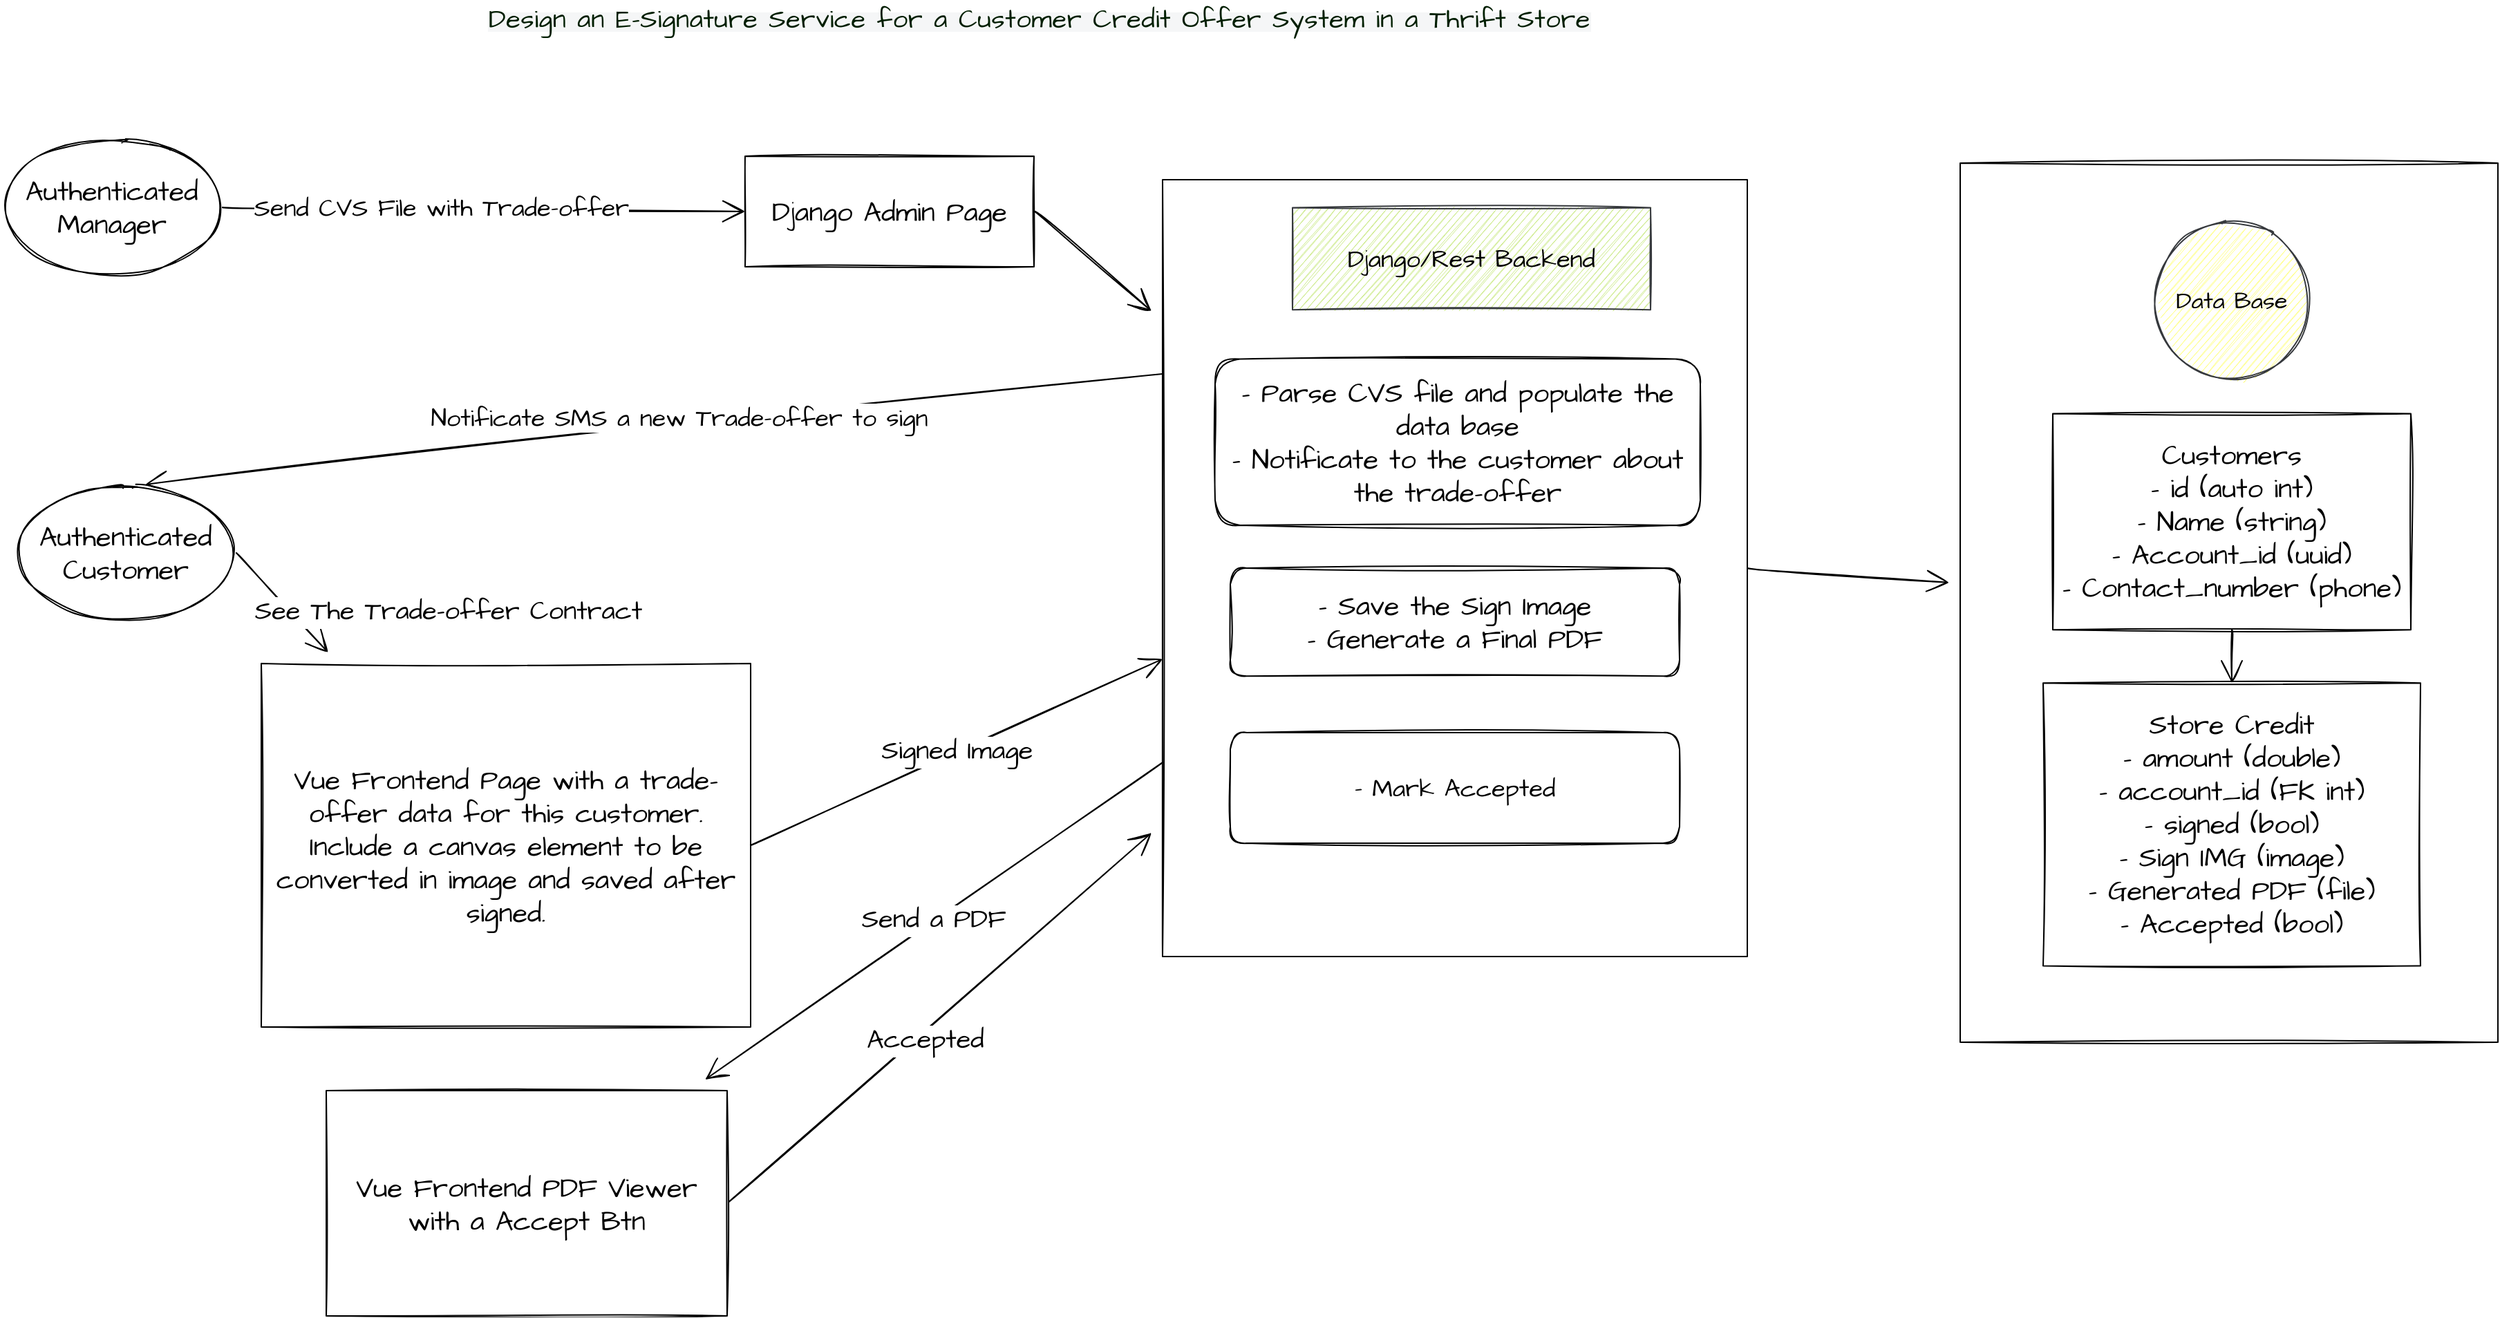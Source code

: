 <mxfile version="20.2.3" type="device"><diagram id="Gjwu_Js8n6d076-iK4n5" name="Page-1"><mxGraphModel dx="4333" dy="1795" grid="0" gridSize="10" guides="1" tooltips="1" connect="1" arrows="1" fold="1" page="0" pageScale="1" pageWidth="827" pageHeight="1169" math="0" shadow="0"><root><mxCell id="0"/><mxCell id="1" parent="0"/><mxCell id="LNo2qNlgsy0ZJq4MVfnz-24" style="edgeStyle=none;curved=1;rounded=1;sketch=1;hachureGap=4;orthogonalLoop=1;jettySize=auto;html=1;exitX=0;exitY=0.25;exitDx=0;exitDy=0;entryX=0.588;entryY=0.005;entryDx=0;entryDy=0;entryPerimeter=0;fontFamily=Architects Daughter;fontSource=https%3A%2F%2Ffonts.googleapis.com%2Fcss%3Ffamily%3DArchitects%2BDaughter;fontSize=17;endArrow=open;startSize=14;endSize=14;sourcePerimeterSpacing=8;targetPerimeterSpacing=8;" edge="1" parent="1" source="LNo2qNlgsy0ZJq4MVfnz-32" target="LNo2qNlgsy0ZJq4MVfnz-5"><mxGeometry relative="1" as="geometry"><Array as="points"><mxPoint x="-469" y="443"/></Array></mxGeometry></mxCell><mxCell id="LNo2qNlgsy0ZJq4MVfnz-25" value="Notificate SMS a new Trade-offer to sign" style="edgeLabel;html=1;align=center;verticalAlign=middle;resizable=0;points=[];fontSize=18;fontFamily=Architects Daughter;" vertex="1" connectable="0" parent="LNo2qNlgsy0ZJq4MVfnz-24"><mxGeometry x="-0.068" y="46" relative="1" as="geometry"><mxPoint x="-11" y="-48" as="offset"/></mxGeometry></mxCell><mxCell id="LNo2qNlgsy0ZJq4MVfnz-4" value="&lt;span style=&quot;caret-color: rgb(0, 30, 0); color: rgb(0, 30, 0); letter-spacing: 0.32px; text-align: start; background-color: rgb(245, 246, 247);&quot;&gt;&lt;font style=&quot;font-size: 19px;&quot; data-font-src=&quot;https://fonts.googleapis.com/css?family=Architects+Daughter&quot; face=&quot;Architects Daughter&quot;&gt;Design an E-Signature Service for a Customer Credit Offer System in a Thrift Store&lt;/font&gt;&lt;/span&gt;" style="text;strokeColor=none;fillColor=none;html=1;align=center;verticalAlign=middle;whiteSpace=wrap;rounded=1;hachureGap=4;sketch=1;" vertex="1" parent="1"><mxGeometry x="-543" y="129" width="862" height="30" as="geometry"/></mxCell><mxCell id="LNo2qNlgsy0ZJq4MVfnz-38" value="See The Trade-offer Contract" style="edgeStyle=none;curved=1;rounded=1;sketch=1;hachureGap=4;orthogonalLoop=1;jettySize=auto;html=1;exitX=1;exitY=0.5;exitDx=0;exitDy=0;fontFamily=Architects Daughter;fontSource=https%3A%2F%2Ffonts.googleapis.com%2Fcss%3Ffamily%3DArchitects%2BDaughter;fontSize=19;endArrow=open;startSize=14;endSize=14;sourcePerimeterSpacing=8;targetPerimeterSpacing=8;" edge="1" parent="1" source="LNo2qNlgsy0ZJq4MVfnz-5" target="LNo2qNlgsy0ZJq4MVfnz-8"><mxGeometry x="1" y="91" relative="1" as="geometry"><mxPoint x="20" y="33" as="offset"/></mxGeometry></mxCell><mxCell id="LNo2qNlgsy0ZJq4MVfnz-5" value="Authenticated Customer" style="ellipse;whiteSpace=wrap;html=1;rounded=1;sketch=1;hachureGap=4;fontFamily=Architects Daughter;fontSource=https%3A%2F%2Ffonts.googleapis.com%2Fcss%3Ffamily%3DArchitects%2BDaughter;fontSize=20;" vertex="1" parent="1"><mxGeometry x="-853" y="479" width="160" height="100" as="geometry"/></mxCell><mxCell id="LNo2qNlgsy0ZJq4MVfnz-37" style="edgeStyle=none;curved=1;rounded=1;sketch=1;hachureGap=4;orthogonalLoop=1;jettySize=auto;html=1;exitX=1;exitY=0.5;exitDx=0;exitDy=0;fontFamily=Architects Daughter;fontSource=https%3A%2F%2Ffonts.googleapis.com%2Fcss%3Ffamily%3DArchitects%2BDaughter;fontSize=19;endArrow=open;startSize=14;endSize=14;sourcePerimeterSpacing=8;targetPerimeterSpacing=8;" edge="1" parent="1" source="LNo2qNlgsy0ZJq4MVfnz-6" target="LNo2qNlgsy0ZJq4MVfnz-32"><mxGeometry relative="1" as="geometry"/></mxCell><mxCell id="LNo2qNlgsy0ZJq4MVfnz-6" value="Django Admin Page" style="rounded=0;whiteSpace=wrap;html=1;sketch=1;hachureGap=4;fontFamily=Architects Daughter;fontSource=https%3A%2F%2Ffonts.googleapis.com%2Fcss%3Ffamily%3DArchitects%2BDaughter;fontSize=20;" vertex="1" parent="1"><mxGeometry x="-325" y="242" width="209" height="80" as="geometry"/></mxCell><mxCell id="LNo2qNlgsy0ZJq4MVfnz-12" style="edgeStyle=none;curved=1;rounded=1;sketch=1;hachureGap=4;orthogonalLoop=1;jettySize=auto;html=1;exitX=1;exitY=0.5;exitDx=0;exitDy=0;entryX=0;entryY=0.5;entryDx=0;entryDy=0;fontFamily=Architects Daughter;fontSource=https%3A%2F%2Ffonts.googleapis.com%2Fcss%3Ffamily%3DArchitects%2BDaughter;fontSize=16;endArrow=open;startSize=14;endSize=14;sourcePerimeterSpacing=8;targetPerimeterSpacing=8;" edge="1" parent="1" source="LNo2qNlgsy0ZJq4MVfnz-7" target="LNo2qNlgsy0ZJq4MVfnz-6"><mxGeometry relative="1" as="geometry"/></mxCell><mxCell id="LNo2qNlgsy0ZJq4MVfnz-26" value="Send CVS File with Trade-offer" style="edgeLabel;html=1;align=center;verticalAlign=middle;resizable=0;points=[];fontSize=18;fontFamily=Architects Daughter;" vertex="1" connectable="0" parent="LNo2qNlgsy0ZJq4MVfnz-12"><mxGeometry x="-0.163" y="2" relative="1" as="geometry"><mxPoint as="offset"/></mxGeometry></mxCell><mxCell id="LNo2qNlgsy0ZJq4MVfnz-7" value="Authenticated Manager" style="ellipse;whiteSpace=wrap;html=1;rounded=1;sketch=1;hachureGap=4;fontFamily=Architects Daughter;fontSource=https%3A%2F%2Ffonts.googleapis.com%2Fcss%3Ffamily%3DArchitects%2BDaughter;fontSize=20;" vertex="1" parent="1"><mxGeometry x="-863" y="229" width="160" height="100" as="geometry"/></mxCell><mxCell id="LNo2qNlgsy0ZJq4MVfnz-39" value="Signed Image" style="edgeStyle=none;curved=1;rounded=1;sketch=1;hachureGap=4;orthogonalLoop=1;jettySize=auto;html=1;exitX=1;exitY=0.5;exitDx=0;exitDy=0;entryX=0;entryY=0.617;entryDx=0;entryDy=0;entryPerimeter=0;fontFamily=Architects Daughter;fontSource=https%3A%2F%2Ffonts.googleapis.com%2Fcss%3Ffamily%3DArchitects%2BDaughter;fontSize=19;endArrow=open;startSize=14;endSize=14;sourcePerimeterSpacing=8;targetPerimeterSpacing=8;" edge="1" parent="1" source="LNo2qNlgsy0ZJq4MVfnz-8" target="LNo2qNlgsy0ZJq4MVfnz-32"><mxGeometry relative="1" as="geometry"/></mxCell><mxCell id="LNo2qNlgsy0ZJq4MVfnz-8" value="Vue Frontend Page with a trade-offer data for this customer. Include a canvas element to be converted in image and saved after signed." style="rounded=0;whiteSpace=wrap;html=1;sketch=1;hachureGap=4;fontFamily=Architects Daughter;fontSource=https%3A%2F%2Ffonts.googleapis.com%2Fcss%3Ffamily%3DArchitects%2BDaughter;fontSize=20;" vertex="1" parent="1"><mxGeometry x="-675" y="609" width="354" height="263" as="geometry"/></mxCell><mxCell id="LNo2qNlgsy0ZJq4MVfnz-41" style="edgeStyle=none;curved=1;rounded=1;sketch=1;hachureGap=4;orthogonalLoop=1;jettySize=auto;html=1;exitX=1;exitY=0.5;exitDx=0;exitDy=0;fontFamily=Architects Daughter;fontSource=https%3A%2F%2Ffonts.googleapis.com%2Fcss%3Ffamily%3DArchitects%2BDaughter;fontSize=19;endArrow=open;startSize=14;endSize=14;sourcePerimeterSpacing=8;targetPerimeterSpacing=8;" edge="1" parent="1" source="LNo2qNlgsy0ZJq4MVfnz-19" target="LNo2qNlgsy0ZJq4MVfnz-32"><mxGeometry relative="1" as="geometry"/></mxCell><mxCell id="LNo2qNlgsy0ZJq4MVfnz-43" value="Accepted" style="edgeLabel;html=1;align=center;verticalAlign=middle;resizable=0;points=[];fontSize=19;fontFamily=Architects Daughter;" vertex="1" connectable="0" parent="LNo2qNlgsy0ZJq4MVfnz-41"><mxGeometry x="-0.09" y="-5" relative="1" as="geometry"><mxPoint as="offset"/></mxGeometry></mxCell><mxCell id="LNo2qNlgsy0ZJq4MVfnz-19" value="Vue Frontend PDF Viewer with a Accept Btn" style="rounded=0;whiteSpace=wrap;html=1;sketch=1;hachureGap=4;fontFamily=Architects Daughter;fontSource=https%3A%2F%2Ffonts.googleapis.com%2Fcss%3Ffamily%3DArchitects%2BDaughter;fontSize=20;" vertex="1" parent="1"><mxGeometry x="-628" y="918" width="290" height="163" as="geometry"/></mxCell><mxCell id="LNo2qNlgsy0ZJq4MVfnz-30" value="" style="group" vertex="1" connectable="0" parent="1"><mxGeometry x="554" y="247" width="389" height="636" as="geometry"/></mxCell><mxCell id="LNo2qNlgsy0ZJq4MVfnz-29" value="" style="rounded=0;whiteSpace=wrap;html=1;sketch=1;hachureGap=4;fontFamily=Architects Daughter;fontSource=https%3A%2F%2Ffonts.googleapis.com%2Fcss%3Ffamily%3DArchitects%2BDaughter;fontSize=18;" vertex="1" parent="LNo2qNlgsy0ZJq4MVfnz-30"><mxGeometry width="389" height="636" as="geometry"/></mxCell><mxCell id="LNo2qNlgsy0ZJq4MVfnz-3" value="&lt;font style=&quot;font-size: 17px;&quot; data-font-src=&quot;https://fonts.googleapis.com/css?family=Architects+Daughter&quot; face=&quot;Architects Daughter&quot;&gt;Data Base&lt;/font&gt;" style="ellipse;whiteSpace=wrap;html=1;hachureGap=4;sketch=1;rounded=1;fillColor=#ffff88;strokeColor=#36393d;" vertex="1" parent="LNo2qNlgsy0ZJq4MVfnz-30"><mxGeometry x="140" y="44.97" width="113" height="109.212" as="geometry"/></mxCell><mxCell id="LNo2qNlgsy0ZJq4MVfnz-9" value="Customers&lt;br&gt;- id (auto int)&lt;br&gt;- Name (string)&lt;br&gt;- Account_id (uuid)&lt;br&gt;- Contact_number (phone)" style="rounded=0;whiteSpace=wrap;html=1;sketch=1;hachureGap=4;fontFamily=Architects Daughter;fontSource=https%3A%2F%2Ffonts.googleapis.com%2Fcss%3Ffamily%3DArchitects%2BDaughter;fontSize=20;" vertex="1" parent="LNo2qNlgsy0ZJq4MVfnz-30"><mxGeometry x="67" y="181.297" width="259" height="156.323" as="geometry"/></mxCell><mxCell id="LNo2qNlgsy0ZJq4MVfnz-10" value="Store Credit&lt;br&gt;- amount (double)&lt;br&gt;- account_id (FK int)&lt;br&gt;- signed (bool)&lt;br&gt;- Sign IMG (image)&lt;br&gt;- Generated PDF (file)&lt;br&gt;- Accepted (bool)" style="rounded=0;whiteSpace=wrap;html=1;sketch=1;hachureGap=4;fontFamily=Architects Daughter;fontSource=https%3A%2F%2Ffonts.googleapis.com%2Fcss%3Ffamily%3DArchitects%2BDaughter;fontSize=20;" vertex="1" parent="LNo2qNlgsy0ZJq4MVfnz-30"><mxGeometry x="60" y="376.171" width="273" height="204.567" as="geometry"/></mxCell><mxCell id="LNo2qNlgsy0ZJq4MVfnz-28" style="edgeStyle=none;curved=1;rounded=1;sketch=1;hachureGap=4;orthogonalLoop=1;jettySize=auto;html=1;exitX=0.5;exitY=1;exitDx=0;exitDy=0;entryX=0.5;entryY=0;entryDx=0;entryDy=0;fontFamily=Architects Daughter;fontSource=https%3A%2F%2Ffonts.googleapis.com%2Fcss%3Ffamily%3DArchitects%2BDaughter;fontSize=18;endArrow=open;startSize=14;endSize=14;sourcePerimeterSpacing=8;targetPerimeterSpacing=8;" edge="1" parent="LNo2qNlgsy0ZJq4MVfnz-30" source="LNo2qNlgsy0ZJq4MVfnz-9" target="LNo2qNlgsy0ZJq4MVfnz-10"><mxGeometry relative="1" as="geometry"/></mxCell><mxCell id="LNo2qNlgsy0ZJq4MVfnz-33" value="" style="group;rounded=1;" vertex="1" connectable="0" parent="1"><mxGeometry x="-23" y="259" width="423" height="562" as="geometry"/></mxCell><mxCell id="LNo2qNlgsy0ZJq4MVfnz-32" value="" style="rounded=0;whiteSpace=wrap;html=1;sketch=1;hachureGap=4;fontFamily=Architects Daughter;fontSource=https%3A%2F%2Ffonts.googleapis.com%2Fcss%3Ffamily%3DArchitects%2BDaughter;fontSize=18;" vertex="1" parent="LNo2qNlgsy0ZJq4MVfnz-33"><mxGeometry width="423" height="562" as="geometry"/></mxCell><mxCell id="LNo2qNlgsy0ZJq4MVfnz-31" value="Django/Rest Backend" style="rounded=0;whiteSpace=wrap;html=1;sketch=1;hachureGap=4;fontFamily=Architects Daughter;fontSource=https%3A%2F%2Ffonts.googleapis.com%2Fcss%3Ffamily%3DArchitects%2BDaughter;fontSize=18;fillColor=#cdeb8b;strokeColor=#36393d;" vertex="1" parent="LNo2qNlgsy0ZJq4MVfnz-33"><mxGeometry x="94" y="20.242" width="259" height="73.822" as="geometry"/></mxCell><mxCell id="LNo2qNlgsy0ZJq4MVfnz-1" value="&lt;font style=&quot;font-size: 20px;&quot; data-font-src=&quot;https://fonts.googleapis.com/css?family=Architects+Daughter&quot; face=&quot;Architects Daughter&quot;&gt;- Parse CVS file and populate the data base&lt;br&gt;- Notificate to the customer about the trade-offer&lt;br&gt;&lt;/font&gt;" style="rounded=1;whiteSpace=wrap;html=1;hachureGap=4;sketch=1;" vertex="1" parent="LNo2qNlgsy0ZJq4MVfnz-33"><mxGeometry x="38" y="129.78" width="351" height="120.22" as="geometry"/></mxCell><mxCell id="LNo2qNlgsy0ZJq4MVfnz-22" value="- Save the Sign Image&lt;br&gt;- Generate a Final PDF" style="rounded=1;whiteSpace=wrap;html=1;sketch=1;hachureGap=4;fontFamily=Architects Daughter;fontSource=https%3A%2F%2Ffonts.googleapis.com%2Fcss%3Ffamily%3DArchitects%2BDaughter;fontSize=20;" vertex="1" parent="LNo2qNlgsy0ZJq4MVfnz-33"><mxGeometry x="49" y="281" width="325" height="78.18" as="geometry"/></mxCell><mxCell id="LNo2qNlgsy0ZJq4MVfnz-36" value="- Mark Accepted" style="rounded=1;whiteSpace=wrap;html=1;sketch=1;hachureGap=4;fontFamily=Architects Daughter;fontSource=https%3A%2F%2Ffonts.googleapis.com%2Fcss%3Ffamily%3DArchitects%2BDaughter;fontSize=18;" vertex="1" parent="LNo2qNlgsy0ZJq4MVfnz-33"><mxGeometry x="49" y="400" width="325" height="80" as="geometry"/></mxCell><mxCell id="LNo2qNlgsy0ZJq4MVfnz-42" value="Send a PDF" style="edgeStyle=none;curved=1;rounded=1;sketch=1;hachureGap=4;orthogonalLoop=1;jettySize=auto;html=1;exitX=0;exitY=0.75;exitDx=0;exitDy=0;fontFamily=Architects Daughter;fontSource=https%3A%2F%2Ffonts.googleapis.com%2Fcss%3Ffamily%3DArchitects%2BDaughter;fontSize=19;endArrow=open;startSize=14;endSize=14;sourcePerimeterSpacing=8;targetPerimeterSpacing=8;" edge="1" parent="1" source="LNo2qNlgsy0ZJq4MVfnz-32" target="LNo2qNlgsy0ZJq4MVfnz-19"><mxGeometry relative="1" as="geometry"/></mxCell><mxCell id="LNo2qNlgsy0ZJq4MVfnz-44" style="edgeStyle=none;curved=1;rounded=1;sketch=1;hachureGap=4;orthogonalLoop=1;jettySize=auto;html=1;exitX=1;exitY=0.5;exitDx=0;exitDy=0;fontFamily=Architects Daughter;fontSource=https%3A%2F%2Ffonts.googleapis.com%2Fcss%3Ffamily%3DArchitects%2BDaughter;fontSize=19;endArrow=open;startSize=14;endSize=14;sourcePerimeterSpacing=8;targetPerimeterSpacing=8;" edge="1" parent="1" source="LNo2qNlgsy0ZJq4MVfnz-32" target="LNo2qNlgsy0ZJq4MVfnz-29"><mxGeometry relative="1" as="geometry"/></mxCell></root></mxGraphModel></diagram></mxfile>